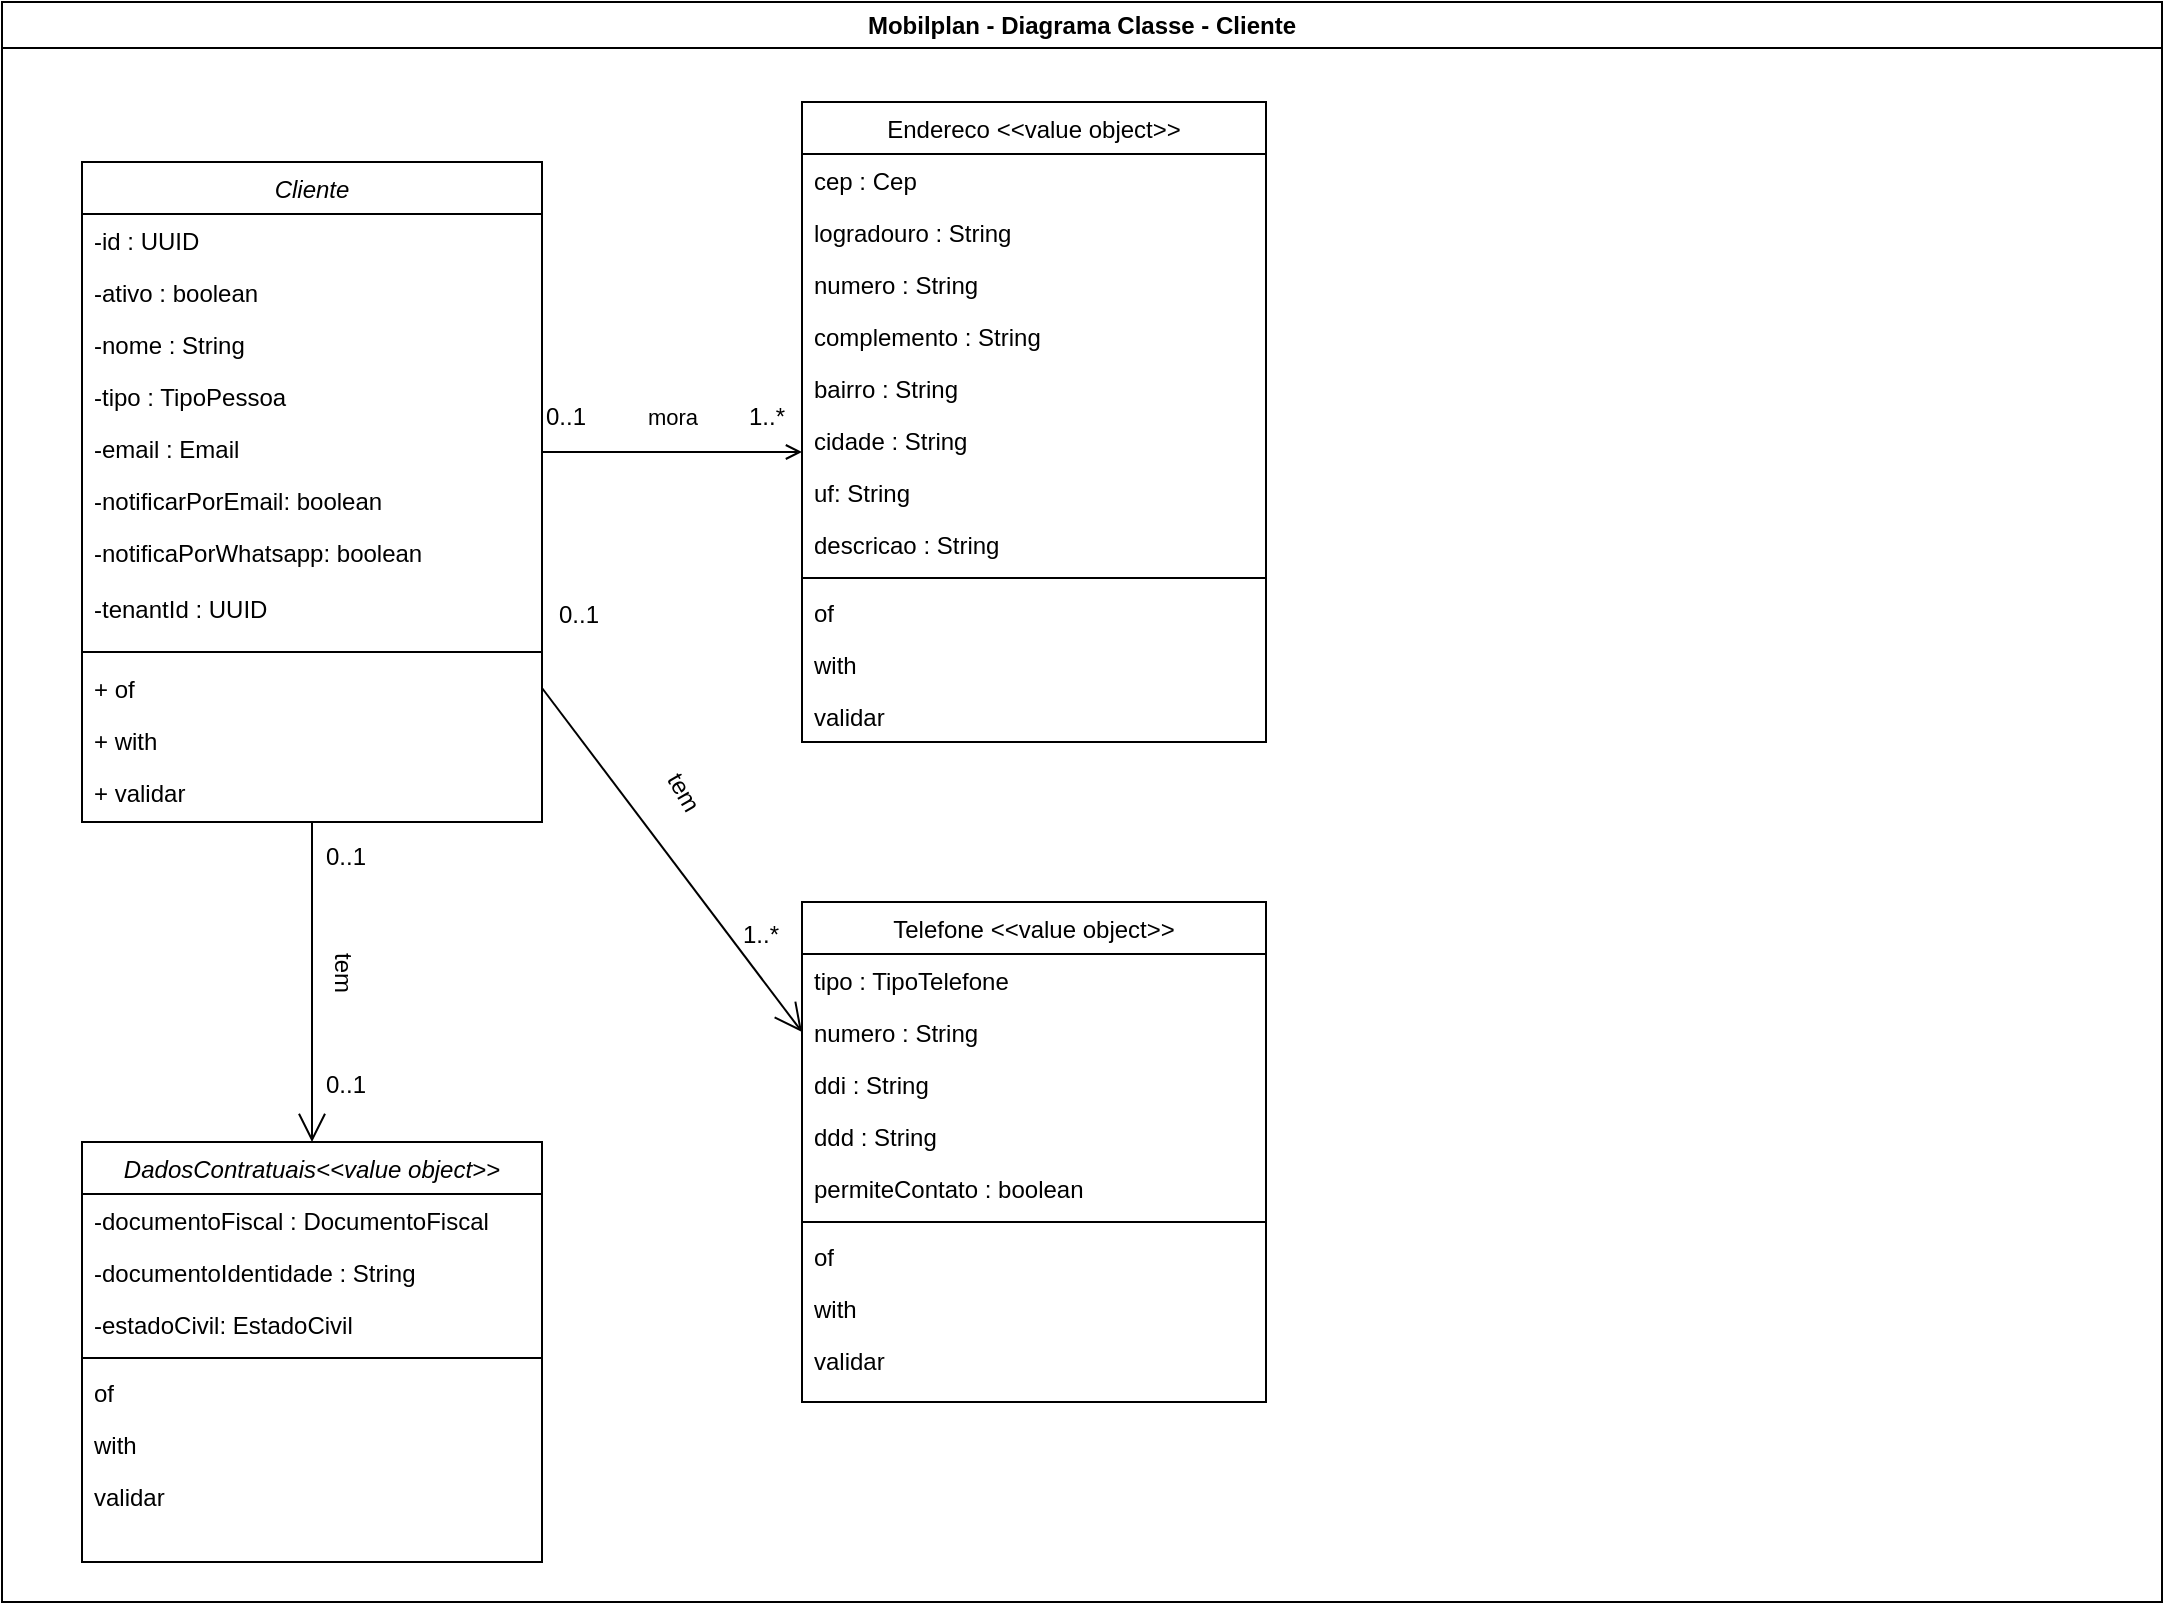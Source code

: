 <mxfile version="22.1.21" type="device">
  <diagram id="C5RBs43oDa-KdzZeNtuy" name="Page-1">
    <mxGraphModel dx="1195" dy="703" grid="1" gridSize="10" guides="1" tooltips="1" connect="1" arrows="1" fold="1" page="1" pageScale="1" pageWidth="1169" pageHeight="827" math="0" shadow="0">
      <root>
        <mxCell id="WIyWlLk6GJQsqaUBKTNV-0" />
        <mxCell id="WIyWlLk6GJQsqaUBKTNV-1" parent="WIyWlLk6GJQsqaUBKTNV-0" />
        <mxCell id="kcpdz81N1oRR2HA2Pxrd-61" value="Mobilplan - Diagrama Classe - Cliente" style="swimlane;whiteSpace=wrap;html=1;" vertex="1" parent="WIyWlLk6GJQsqaUBKTNV-1">
          <mxGeometry x="10" y="14" width="1080" height="800" as="geometry">
            <mxRectangle x="10" y="10" width="250" height="30" as="alternateBounds" />
          </mxGeometry>
        </mxCell>
        <mxCell id="kcpdz81N1oRR2HA2Pxrd-62" value="Cliente" style="swimlane;fontStyle=2;align=center;verticalAlign=top;childLayout=stackLayout;horizontal=1;startSize=26;horizontalStack=0;resizeParent=1;resizeLast=0;collapsible=1;marginBottom=0;rounded=0;shadow=0;strokeWidth=1;" vertex="1" parent="kcpdz81N1oRR2HA2Pxrd-61">
          <mxGeometry x="40" y="80" width="230" height="330" as="geometry">
            <mxRectangle x="220" y="120" width="160" height="26" as="alternateBounds" />
          </mxGeometry>
        </mxCell>
        <mxCell id="kcpdz81N1oRR2HA2Pxrd-63" value="-id : UUID" style="text;align=left;verticalAlign=top;spacingLeft=4;spacingRight=4;overflow=hidden;rotatable=0;points=[[0,0.5],[1,0.5]];portConstraint=eastwest;" vertex="1" parent="kcpdz81N1oRR2HA2Pxrd-62">
          <mxGeometry y="26" width="230" height="26" as="geometry" />
        </mxCell>
        <mxCell id="kcpdz81N1oRR2HA2Pxrd-64" value="-ativo : boolean" style="text;align=left;verticalAlign=top;spacingLeft=4;spacingRight=4;overflow=hidden;rotatable=0;points=[[0,0.5],[1,0.5]];portConstraint=eastwest;rounded=0;shadow=0;html=0;" vertex="1" parent="kcpdz81N1oRR2HA2Pxrd-62">
          <mxGeometry y="52" width="230" height="26" as="geometry" />
        </mxCell>
        <mxCell id="kcpdz81N1oRR2HA2Pxrd-65" value="-nome : String" style="text;align=left;verticalAlign=top;spacingLeft=4;spacingRight=4;overflow=hidden;rotatable=0;points=[[0,0.5],[1,0.5]];portConstraint=eastwest;rounded=0;shadow=0;html=0;" vertex="1" parent="kcpdz81N1oRR2HA2Pxrd-62">
          <mxGeometry y="78" width="230" height="26" as="geometry" />
        </mxCell>
        <mxCell id="kcpdz81N1oRR2HA2Pxrd-66" value="-tipo : TipoPessoa" style="text;align=left;verticalAlign=top;spacingLeft=4;spacingRight=4;overflow=hidden;rotatable=0;points=[[0,0.5],[1,0.5]];portConstraint=eastwest;rounded=0;shadow=0;html=0;" vertex="1" parent="kcpdz81N1oRR2HA2Pxrd-62">
          <mxGeometry y="104" width="230" height="26" as="geometry" />
        </mxCell>
        <mxCell id="kcpdz81N1oRR2HA2Pxrd-67" value="-email : Email" style="text;align=left;verticalAlign=top;spacingLeft=4;spacingRight=4;overflow=hidden;rotatable=0;points=[[0,0.5],[1,0.5]];portConstraint=eastwest;rounded=0;shadow=0;html=0;" vertex="1" parent="kcpdz81N1oRR2HA2Pxrd-62">
          <mxGeometry y="130" width="230" height="26" as="geometry" />
        </mxCell>
        <mxCell id="kcpdz81N1oRR2HA2Pxrd-68" value="-notificarPorEmail: boolean" style="text;align=left;verticalAlign=top;spacingLeft=4;spacingRight=4;overflow=hidden;rotatable=0;points=[[0,0.5],[1,0.5]];portConstraint=eastwest;rounded=0;shadow=0;html=0;" vertex="1" parent="kcpdz81N1oRR2HA2Pxrd-62">
          <mxGeometry y="156" width="230" height="26" as="geometry" />
        </mxCell>
        <mxCell id="kcpdz81N1oRR2HA2Pxrd-69" value="-notificaPorWhatsapp: boolean" style="text;align=left;verticalAlign=top;spacingLeft=4;spacingRight=4;overflow=hidden;rotatable=0;points=[[0,0.5],[1,0.5]];portConstraint=eastwest;rounded=0;shadow=0;html=0;" vertex="1" parent="kcpdz81N1oRR2HA2Pxrd-62">
          <mxGeometry y="182" width="230" height="28" as="geometry" />
        </mxCell>
        <mxCell id="kcpdz81N1oRR2HA2Pxrd-118" value="-tenantId : UUID" style="text;align=left;verticalAlign=top;spacingLeft=4;spacingRight=4;overflow=hidden;rotatable=0;points=[[0,0.5],[1,0.5]];portConstraint=eastwest;rounded=0;shadow=0;html=0;" vertex="1" parent="kcpdz81N1oRR2HA2Pxrd-62">
          <mxGeometry y="210" width="230" height="30" as="geometry" />
        </mxCell>
        <mxCell id="kcpdz81N1oRR2HA2Pxrd-70" value="" style="line;strokeWidth=1;fillColor=none;align=left;verticalAlign=middle;spacingTop=-1;spacingLeft=3;spacingRight=3;rotatable=0;labelPosition=right;points=[];portConstraint=eastwest;strokeColor=inherit;" vertex="1" parent="kcpdz81N1oRR2HA2Pxrd-62">
          <mxGeometry y="240" width="230" height="10" as="geometry" />
        </mxCell>
        <mxCell id="kcpdz81N1oRR2HA2Pxrd-71" value="+ of&#xa;" style="text;align=left;verticalAlign=top;spacingLeft=4;spacingRight=4;overflow=hidden;rotatable=0;points=[[0,0.5],[1,0.5]];portConstraint=eastwest;rounded=0;shadow=0;html=0;" vertex="1" parent="kcpdz81N1oRR2HA2Pxrd-62">
          <mxGeometry y="250" width="230" height="26" as="geometry" />
        </mxCell>
        <mxCell id="kcpdz81N1oRR2HA2Pxrd-72" value="+ with" style="text;align=left;verticalAlign=top;spacingLeft=4;spacingRight=4;overflow=hidden;rotatable=0;points=[[0,0.5],[1,0.5]];portConstraint=eastwest;rounded=0;shadow=0;html=0;" vertex="1" parent="kcpdz81N1oRR2HA2Pxrd-62">
          <mxGeometry y="276" width="230" height="26" as="geometry" />
        </mxCell>
        <mxCell id="kcpdz81N1oRR2HA2Pxrd-73" value="+ validar" style="text;align=left;verticalAlign=top;spacingLeft=4;spacingRight=4;overflow=hidden;rotatable=0;points=[[0,0.5],[1,0.5]];portConstraint=eastwest;rounded=0;shadow=0;html=0;" vertex="1" parent="kcpdz81N1oRR2HA2Pxrd-62">
          <mxGeometry y="302" width="230" height="26" as="geometry" />
        </mxCell>
        <mxCell id="kcpdz81N1oRR2HA2Pxrd-74" value="Endereco &lt;&lt;value object&gt;&gt;" style="swimlane;fontStyle=0;align=center;verticalAlign=top;childLayout=stackLayout;horizontal=1;startSize=26;horizontalStack=0;resizeParent=1;resizeLast=0;collapsible=1;marginBottom=0;rounded=0;shadow=0;strokeWidth=1;" vertex="1" parent="kcpdz81N1oRR2HA2Pxrd-61">
          <mxGeometry x="400" y="50" width="232" height="320" as="geometry">
            <mxRectangle x="550" y="140" width="160" height="26" as="alternateBounds" />
          </mxGeometry>
        </mxCell>
        <mxCell id="kcpdz81N1oRR2HA2Pxrd-76" value="cep : Cep" style="text;align=left;verticalAlign=top;spacingLeft=4;spacingRight=4;overflow=hidden;rotatable=0;points=[[0,0.5],[1,0.5]];portConstraint=eastwest;rounded=0;shadow=0;html=0;" vertex="1" parent="kcpdz81N1oRR2HA2Pxrd-74">
          <mxGeometry y="26" width="232" height="26" as="geometry" />
        </mxCell>
        <mxCell id="kcpdz81N1oRR2HA2Pxrd-77" value="logradouro : String" style="text;align=left;verticalAlign=top;spacingLeft=4;spacingRight=4;overflow=hidden;rotatable=0;points=[[0,0.5],[1,0.5]];portConstraint=eastwest;rounded=0;shadow=0;html=0;" vertex="1" parent="kcpdz81N1oRR2HA2Pxrd-74">
          <mxGeometry y="52" width="232" height="26" as="geometry" />
        </mxCell>
        <mxCell id="kcpdz81N1oRR2HA2Pxrd-78" value="numero : String" style="text;align=left;verticalAlign=top;spacingLeft=4;spacingRight=4;overflow=hidden;rotatable=0;points=[[0,0.5],[1,0.5]];portConstraint=eastwest;rounded=0;shadow=0;html=0;" vertex="1" parent="kcpdz81N1oRR2HA2Pxrd-74">
          <mxGeometry y="78" width="232" height="26" as="geometry" />
        </mxCell>
        <mxCell id="kcpdz81N1oRR2HA2Pxrd-79" value="complemento : String" style="text;align=left;verticalAlign=top;spacingLeft=4;spacingRight=4;overflow=hidden;rotatable=0;points=[[0,0.5],[1,0.5]];portConstraint=eastwest;rounded=0;shadow=0;html=0;" vertex="1" parent="kcpdz81N1oRR2HA2Pxrd-74">
          <mxGeometry y="104" width="232" height="26" as="geometry" />
        </mxCell>
        <mxCell id="kcpdz81N1oRR2HA2Pxrd-80" value="bairro : String" style="text;align=left;verticalAlign=top;spacingLeft=4;spacingRight=4;overflow=hidden;rotatable=0;points=[[0,0.5],[1,0.5]];portConstraint=eastwest;" vertex="1" parent="kcpdz81N1oRR2HA2Pxrd-74">
          <mxGeometry y="130" width="232" height="26" as="geometry" />
        </mxCell>
        <mxCell id="kcpdz81N1oRR2HA2Pxrd-81" value="cidade : String" style="text;align=left;verticalAlign=top;spacingLeft=4;spacingRight=4;overflow=hidden;rotatable=0;points=[[0,0.5],[1,0.5]];portConstraint=eastwest;" vertex="1" parent="kcpdz81N1oRR2HA2Pxrd-74">
          <mxGeometry y="156" width="232" height="26" as="geometry" />
        </mxCell>
        <mxCell id="kcpdz81N1oRR2HA2Pxrd-82" value="uf: String" style="text;align=left;verticalAlign=top;spacingLeft=4;spacingRight=4;overflow=hidden;rotatable=0;points=[[0,0.5],[1,0.5]];portConstraint=eastwest;rounded=0;shadow=0;html=0;" vertex="1" parent="kcpdz81N1oRR2HA2Pxrd-74">
          <mxGeometry y="182" width="232" height="26" as="geometry" />
        </mxCell>
        <mxCell id="kcpdz81N1oRR2HA2Pxrd-83" value="descricao : String" style="text;align=left;verticalAlign=top;spacingLeft=4;spacingRight=4;overflow=hidden;rotatable=0;points=[[0,0.5],[1,0.5]];portConstraint=eastwest;rounded=0;shadow=0;html=0;" vertex="1" parent="kcpdz81N1oRR2HA2Pxrd-74">
          <mxGeometry y="208" width="232" height="26" as="geometry" />
        </mxCell>
        <mxCell id="kcpdz81N1oRR2HA2Pxrd-84" value="" style="line;html=1;strokeWidth=1;align=left;verticalAlign=middle;spacingTop=-1;spacingLeft=3;spacingRight=3;rotatable=0;labelPosition=right;points=[];portConstraint=eastwest;" vertex="1" parent="kcpdz81N1oRR2HA2Pxrd-74">
          <mxGeometry y="234" width="232" height="8" as="geometry" />
        </mxCell>
        <mxCell id="kcpdz81N1oRR2HA2Pxrd-85" value="of" style="text;align=left;verticalAlign=top;spacingLeft=4;spacingRight=4;overflow=hidden;rotatable=0;points=[[0,0.5],[1,0.5]];portConstraint=eastwest;rounded=0;shadow=0;html=0;" vertex="1" parent="kcpdz81N1oRR2HA2Pxrd-74">
          <mxGeometry y="242" width="232" height="26" as="geometry" />
        </mxCell>
        <mxCell id="kcpdz81N1oRR2HA2Pxrd-86" value="with" style="text;align=left;verticalAlign=top;spacingLeft=4;spacingRight=4;overflow=hidden;rotatable=0;points=[[0,0.5],[1,0.5]];portConstraint=eastwest;rounded=0;shadow=0;html=0;" vertex="1" parent="kcpdz81N1oRR2HA2Pxrd-74">
          <mxGeometry y="268" width="232" height="26" as="geometry" />
        </mxCell>
        <mxCell id="kcpdz81N1oRR2HA2Pxrd-87" value="validar" style="text;align=left;verticalAlign=top;spacingLeft=4;spacingRight=4;overflow=hidden;rotatable=0;points=[[0,0.5],[1,0.5]];portConstraint=eastwest;rounded=0;shadow=0;html=0;" vertex="1" parent="kcpdz81N1oRR2HA2Pxrd-74">
          <mxGeometry y="294" width="232" height="26" as="geometry" />
        </mxCell>
        <mxCell id="kcpdz81N1oRR2HA2Pxrd-88" value="mora" style="endArrow=open;shadow=0;strokeWidth=1;rounded=0;endFill=1;edgeStyle=elbowEdgeStyle;elbow=vertical;" edge="1" parent="kcpdz81N1oRR2HA2Pxrd-61" source="kcpdz81N1oRR2HA2Pxrd-62" target="kcpdz81N1oRR2HA2Pxrd-74">
          <mxGeometry x="0.008" y="18" relative="1" as="geometry">
            <mxPoint x="380" y="152" as="sourcePoint" />
            <mxPoint x="540" y="152" as="targetPoint" />
            <mxPoint as="offset" />
          </mxGeometry>
        </mxCell>
        <mxCell id="kcpdz81N1oRR2HA2Pxrd-89" value="0..1" style="resizable=0;align=left;verticalAlign=bottom;labelBackgroundColor=none;fontSize=12;" connectable="0" vertex="1" parent="kcpdz81N1oRR2HA2Pxrd-88">
          <mxGeometry x="-1" relative="1" as="geometry">
            <mxPoint y="-9" as="offset" />
          </mxGeometry>
        </mxCell>
        <mxCell id="kcpdz81N1oRR2HA2Pxrd-90" value="1..*" style="resizable=0;align=right;verticalAlign=bottom;labelBackgroundColor=none;fontSize=12;" connectable="0" vertex="1" parent="kcpdz81N1oRR2HA2Pxrd-88">
          <mxGeometry x="1" relative="1" as="geometry">
            <mxPoint x="-7" y="-9" as="offset" />
          </mxGeometry>
        </mxCell>
        <mxCell id="kcpdz81N1oRR2HA2Pxrd-91" value="0..1" style="resizable=1;align=left;verticalAlign=bottom;labelBackgroundColor=none;fontSize=12;movable=1;rotatable=1;deletable=1;editable=1;locked=0;connectable=1;" connectable="0" vertex="1" parent="kcpdz81N1oRR2HA2Pxrd-88">
          <mxGeometry x="-1" relative="1" as="geometry">
            <mxPoint x="-110" y="325" as="offset" />
          </mxGeometry>
        </mxCell>
        <mxCell id="kcpdz81N1oRR2HA2Pxrd-92" value="0..1" style="resizable=1;align=left;verticalAlign=bottom;labelBackgroundColor=none;fontSize=12;rotation=0;movable=1;rotatable=1;deletable=1;editable=1;locked=0;connectable=1;" connectable="0" vertex="1" parent="kcpdz81N1oRR2HA2Pxrd-88">
          <mxGeometry x="-1" relative="1" as="geometry">
            <mxPoint x="-110" y="211" as="offset" />
          </mxGeometry>
        </mxCell>
        <mxCell id="kcpdz81N1oRR2HA2Pxrd-93" value="tem&lt;br&gt;" style="text;html=1;resizable=1;points=[];;align=center;verticalAlign=middle;labelBackgroundColor=none;rounded=0;shadow=0;strokeWidth=1;fontSize=12;rotation=90;movable=1;rotatable=1;deletable=1;editable=1;locked=0;connectable=1;" vertex="1" connectable="0" parent="kcpdz81N1oRR2HA2Pxrd-88">
          <mxGeometry x="0.5" y="49" relative="1" as="geometry">
            <mxPoint x="-197" y="309" as="offset" />
          </mxGeometry>
        </mxCell>
        <mxCell id="kcpdz81N1oRR2HA2Pxrd-94" value="1..*" style="resizable=0;align=right;verticalAlign=bottom;labelBackgroundColor=none;fontSize=12;" connectable="0" vertex="1" parent="kcpdz81N1oRR2HA2Pxrd-88">
          <mxGeometry x="1" relative="1" as="geometry">
            <mxPoint x="-10" y="250" as="offset" />
          </mxGeometry>
        </mxCell>
        <mxCell id="kcpdz81N1oRR2HA2Pxrd-95" value="0..1" style="resizable=0;align=right;verticalAlign=bottom;labelBackgroundColor=none;fontSize=12;" connectable="0" vertex="1" parent="kcpdz81N1oRR2HA2Pxrd-88">
          <mxGeometry x="1" relative="1" as="geometry">
            <mxPoint x="-100" y="90" as="offset" />
          </mxGeometry>
        </mxCell>
        <mxCell id="kcpdz81N1oRR2HA2Pxrd-96" value="tem&lt;br&gt;" style="text;html=1;resizable=1;points=[];;align=center;verticalAlign=middle;labelBackgroundColor=none;rounded=0;shadow=0;strokeWidth=1;fontSize=12;rotation=60;movable=1;rotatable=1;deletable=1;editable=1;locked=0;connectable=1;" vertex="1" connectable="0" parent="kcpdz81N1oRR2HA2Pxrd-88">
          <mxGeometry x="0.5" y="49" relative="1" as="geometry">
            <mxPoint x="-27" y="219" as="offset" />
          </mxGeometry>
        </mxCell>
        <mxCell id="kcpdz81N1oRR2HA2Pxrd-97" value="DadosContratuais&lt;&lt;value object&gt;&gt;" style="swimlane;fontStyle=2;align=center;verticalAlign=top;childLayout=stackLayout;horizontal=1;startSize=26;horizontalStack=0;resizeParent=1;resizeLast=0;collapsible=1;marginBottom=0;rounded=0;shadow=0;strokeWidth=1;" vertex="1" parent="kcpdz81N1oRR2HA2Pxrd-61">
          <mxGeometry x="40" y="570" width="230" height="210" as="geometry">
            <mxRectangle x="220" y="120" width="160" height="26" as="alternateBounds" />
          </mxGeometry>
        </mxCell>
        <mxCell id="kcpdz81N1oRR2HA2Pxrd-98" value="-documentoFiscal : DocumentoFiscal" style="text;align=left;verticalAlign=top;spacingLeft=4;spacingRight=4;overflow=hidden;rotatable=0;points=[[0,0.5],[1,0.5]];portConstraint=eastwest;rounded=0;shadow=0;html=0;" vertex="1" parent="kcpdz81N1oRR2HA2Pxrd-97">
          <mxGeometry y="26" width="230" height="26" as="geometry" />
        </mxCell>
        <mxCell id="kcpdz81N1oRR2HA2Pxrd-99" value="-documentoIdentidade : String" style="text;align=left;verticalAlign=top;spacingLeft=4;spacingRight=4;overflow=hidden;rotatable=0;points=[[0,0.5],[1,0.5]];portConstraint=eastwest;rounded=0;shadow=0;html=0;" vertex="1" parent="kcpdz81N1oRR2HA2Pxrd-97">
          <mxGeometry y="52" width="230" height="26" as="geometry" />
        </mxCell>
        <mxCell id="kcpdz81N1oRR2HA2Pxrd-100" value="-estadoCivil: EstadoCivil" style="text;align=left;verticalAlign=top;spacingLeft=4;spacingRight=4;overflow=hidden;rotatable=0;points=[[0,0.5],[1,0.5]];portConstraint=eastwest;rounded=0;shadow=0;html=0;" vertex="1" parent="kcpdz81N1oRR2HA2Pxrd-97">
          <mxGeometry y="78" width="230" height="26" as="geometry" />
        </mxCell>
        <mxCell id="kcpdz81N1oRR2HA2Pxrd-114" value="" style="line;html=1;strokeWidth=1;align=left;verticalAlign=middle;spacingTop=-1;spacingLeft=3;spacingRight=3;rotatable=0;labelPosition=right;points=[];portConstraint=eastwest;" vertex="1" parent="kcpdz81N1oRR2HA2Pxrd-97">
          <mxGeometry y="104" width="230" height="8" as="geometry" />
        </mxCell>
        <mxCell id="kcpdz81N1oRR2HA2Pxrd-115" value="of" style="text;align=left;verticalAlign=top;spacingLeft=4;spacingRight=4;overflow=hidden;rotatable=0;points=[[0,0.5],[1,0.5]];portConstraint=eastwest;rounded=0;shadow=0;html=0;" vertex="1" parent="kcpdz81N1oRR2HA2Pxrd-97">
          <mxGeometry y="112" width="230" height="26" as="geometry" />
        </mxCell>
        <mxCell id="kcpdz81N1oRR2HA2Pxrd-116" value="with" style="text;align=left;verticalAlign=top;spacingLeft=4;spacingRight=4;overflow=hidden;rotatable=0;points=[[0,0.5],[1,0.5]];portConstraint=eastwest;rounded=0;shadow=0;html=0;" vertex="1" parent="kcpdz81N1oRR2HA2Pxrd-97">
          <mxGeometry y="138" width="230" height="26" as="geometry" />
        </mxCell>
        <mxCell id="kcpdz81N1oRR2HA2Pxrd-117" value="validar" style="text;align=left;verticalAlign=top;spacingLeft=4;spacingRight=4;overflow=hidden;rotatable=0;points=[[0,0.5],[1,0.5]];portConstraint=eastwest;rounded=0;shadow=0;html=0;" vertex="1" parent="kcpdz81N1oRR2HA2Pxrd-97">
          <mxGeometry y="164" width="230" height="26" as="geometry" />
        </mxCell>
        <mxCell id="kcpdz81N1oRR2HA2Pxrd-101" value="" style="endArrow=open;endFill=1;endSize=12;html=1;rounded=0;exitX=0.5;exitY=1;exitDx=0;exitDy=0;entryX=0.5;entryY=0;entryDx=0;entryDy=0;" edge="1" parent="kcpdz81N1oRR2HA2Pxrd-61" source="kcpdz81N1oRR2HA2Pxrd-62" target="kcpdz81N1oRR2HA2Pxrd-97">
          <mxGeometry width="160" relative="1" as="geometry">
            <mxPoint x="380" y="223" as="sourcePoint" />
            <mxPoint x="560" y="390" as="targetPoint" />
            <Array as="points" />
          </mxGeometry>
        </mxCell>
        <mxCell id="kcpdz81N1oRR2HA2Pxrd-102" value="Telefone &lt;&lt;value object&gt;&gt;" style="swimlane;fontStyle=0;align=center;verticalAlign=top;childLayout=stackLayout;horizontal=1;startSize=26;horizontalStack=0;resizeParent=1;resizeLast=0;collapsible=1;marginBottom=0;rounded=0;shadow=0;strokeWidth=1;" vertex="1" parent="kcpdz81N1oRR2HA2Pxrd-61">
          <mxGeometry x="400" y="450" width="232" height="250" as="geometry">
            <mxRectangle x="550" y="140" width="160" height="26" as="alternateBounds" />
          </mxGeometry>
        </mxCell>
        <mxCell id="kcpdz81N1oRR2HA2Pxrd-104" value="tipo : TipoTelefone" style="text;align=left;verticalAlign=top;spacingLeft=4;spacingRight=4;overflow=hidden;rotatable=0;points=[[0,0.5],[1,0.5]];portConstraint=eastwest;rounded=0;shadow=0;html=0;" vertex="1" parent="kcpdz81N1oRR2HA2Pxrd-102">
          <mxGeometry y="26" width="232" height="26" as="geometry" />
        </mxCell>
        <mxCell id="kcpdz81N1oRR2HA2Pxrd-105" value="numero : String" style="text;align=left;verticalAlign=top;spacingLeft=4;spacingRight=4;overflow=hidden;rotatable=0;points=[[0,0.5],[1,0.5]];portConstraint=eastwest;rounded=0;shadow=0;html=0;" vertex="1" parent="kcpdz81N1oRR2HA2Pxrd-102">
          <mxGeometry y="52" width="232" height="26" as="geometry" />
        </mxCell>
        <mxCell id="kcpdz81N1oRR2HA2Pxrd-106" value="ddi : String" style="text;align=left;verticalAlign=top;spacingLeft=4;spacingRight=4;overflow=hidden;rotatable=0;points=[[0,0.5],[1,0.5]];portConstraint=eastwest;rounded=0;shadow=0;html=0;" vertex="1" parent="kcpdz81N1oRR2HA2Pxrd-102">
          <mxGeometry y="78" width="232" height="26" as="geometry" />
        </mxCell>
        <mxCell id="kcpdz81N1oRR2HA2Pxrd-107" value="ddd : String" style="text;align=left;verticalAlign=top;spacingLeft=4;spacingRight=4;overflow=hidden;rotatable=0;points=[[0,0.5],[1,0.5]];portConstraint=eastwest;rounded=0;shadow=0;html=0;" vertex="1" parent="kcpdz81N1oRR2HA2Pxrd-102">
          <mxGeometry y="104" width="232" height="26" as="geometry" />
        </mxCell>
        <mxCell id="kcpdz81N1oRR2HA2Pxrd-108" value="permiteContato : boolean" style="text;align=left;verticalAlign=top;spacingLeft=4;spacingRight=4;overflow=hidden;rotatable=0;points=[[0,0.5],[1,0.5]];portConstraint=eastwest;" vertex="1" parent="kcpdz81N1oRR2HA2Pxrd-102">
          <mxGeometry y="130" width="232" height="26" as="geometry" />
        </mxCell>
        <mxCell id="kcpdz81N1oRR2HA2Pxrd-109" value="" style="line;html=1;strokeWidth=1;align=left;verticalAlign=middle;spacingTop=-1;spacingLeft=3;spacingRight=3;rotatable=0;labelPosition=right;points=[];portConstraint=eastwest;" vertex="1" parent="kcpdz81N1oRR2HA2Pxrd-102">
          <mxGeometry y="156" width="232" height="8" as="geometry" />
        </mxCell>
        <mxCell id="kcpdz81N1oRR2HA2Pxrd-110" value="of" style="text;align=left;verticalAlign=top;spacingLeft=4;spacingRight=4;overflow=hidden;rotatable=0;points=[[0,0.5],[1,0.5]];portConstraint=eastwest;rounded=0;shadow=0;html=0;" vertex="1" parent="kcpdz81N1oRR2HA2Pxrd-102">
          <mxGeometry y="164" width="232" height="26" as="geometry" />
        </mxCell>
        <mxCell id="kcpdz81N1oRR2HA2Pxrd-111" value="with" style="text;align=left;verticalAlign=top;spacingLeft=4;spacingRight=4;overflow=hidden;rotatable=0;points=[[0,0.5],[1,0.5]];portConstraint=eastwest;rounded=0;shadow=0;html=0;" vertex="1" parent="kcpdz81N1oRR2HA2Pxrd-102">
          <mxGeometry y="190" width="232" height="26" as="geometry" />
        </mxCell>
        <mxCell id="kcpdz81N1oRR2HA2Pxrd-112" value="validar" style="text;align=left;verticalAlign=top;spacingLeft=4;spacingRight=4;overflow=hidden;rotatable=0;points=[[0,0.5],[1,0.5]];portConstraint=eastwest;rounded=0;shadow=0;html=0;" vertex="1" parent="kcpdz81N1oRR2HA2Pxrd-102">
          <mxGeometry y="216" width="232" height="26" as="geometry" />
        </mxCell>
        <mxCell id="kcpdz81N1oRR2HA2Pxrd-113" value="" style="endArrow=open;endFill=1;endSize=12;html=1;rounded=0;exitX=1;exitY=0.5;exitDx=0;exitDy=0;entryX=0;entryY=0.5;entryDx=0;entryDy=0;" edge="1" parent="kcpdz81N1oRR2HA2Pxrd-61" source="kcpdz81N1oRR2HA2Pxrd-71" target="kcpdz81N1oRR2HA2Pxrd-105">
          <mxGeometry width="160" relative="1" as="geometry">
            <mxPoint x="420" y="450" as="sourcePoint" />
            <mxPoint x="400" y="645.0" as="targetPoint" />
          </mxGeometry>
        </mxCell>
      </root>
    </mxGraphModel>
  </diagram>
</mxfile>
